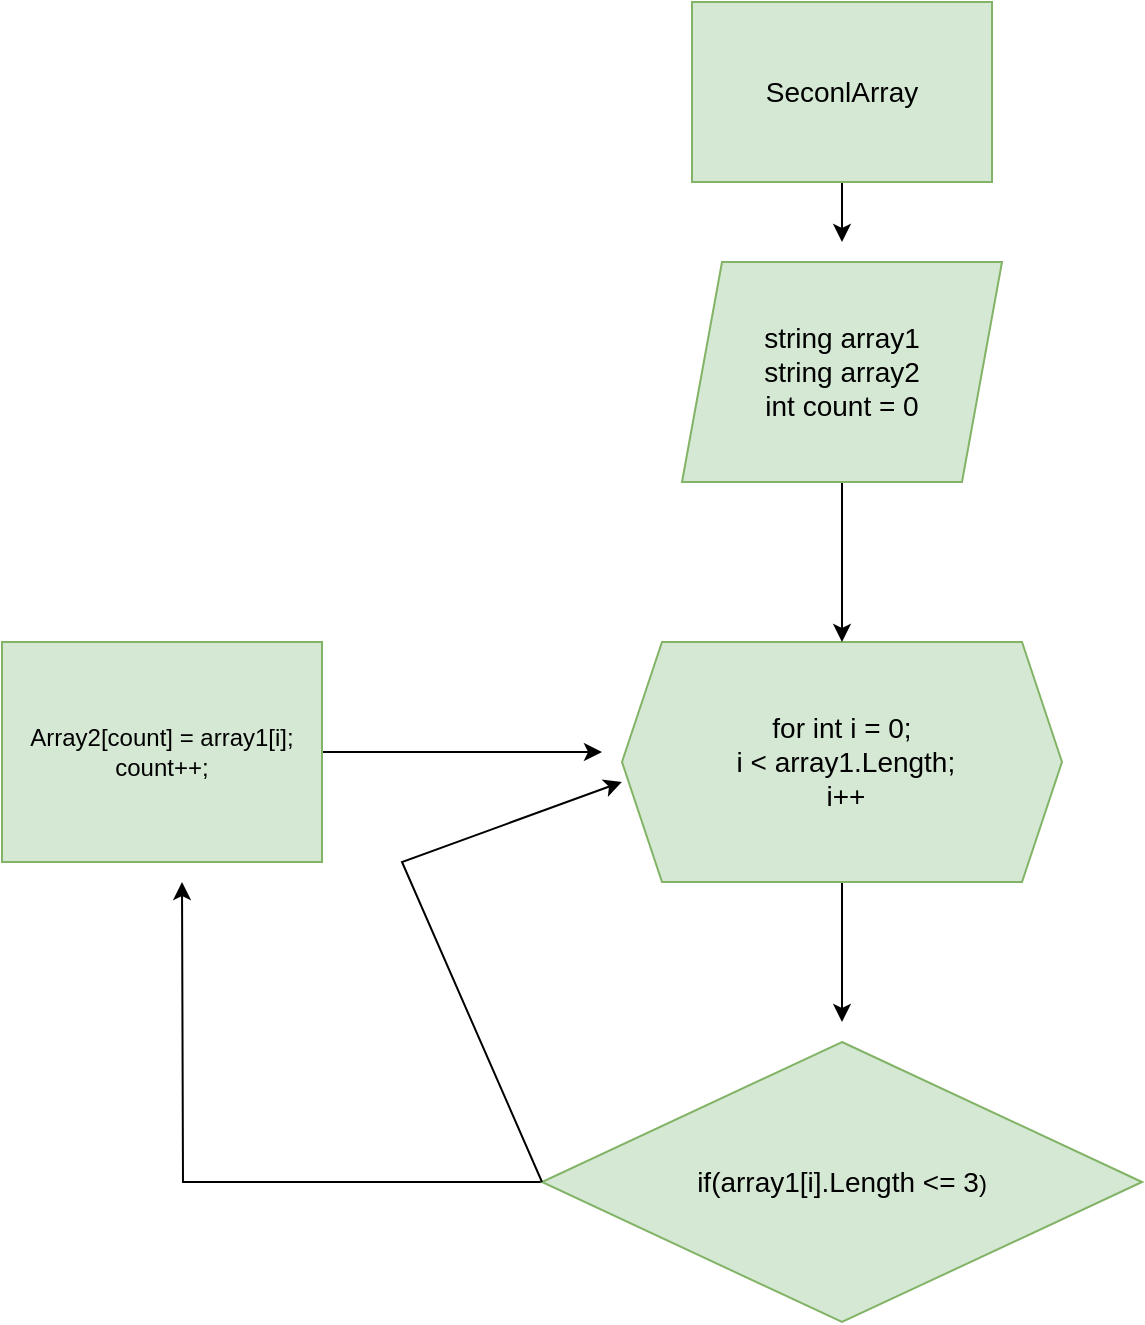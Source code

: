 <mxfile version="20.8.20" type="onedrive"><diagram id="C5RBs43oDa-KdzZeNtuy" name="Page-1"><mxGraphModel dx="2033" dy="667" grid="1" gridSize="10" guides="1" tooltips="1" connect="1" arrows="1" fold="1" page="1" pageScale="1" pageWidth="827" pageHeight="1169" math="0" shadow="0"><root><mxCell id="WIyWlLk6GJQsqaUBKTNV-0"/><mxCell id="WIyWlLk6GJQsqaUBKTNV-1" parent="WIyWlLk6GJQsqaUBKTNV-0"/><mxCell id="JKAHV1sQYNLXwNP2csLb-10" style="edgeStyle=orthogonalEdgeStyle;rounded=0;orthogonalLoop=1;jettySize=auto;html=1;fontSize=14;" parent="WIyWlLk6GJQsqaUBKTNV-1" source="JKAHV1sQYNLXwNP2csLb-0" edge="1"><mxGeometry relative="1" as="geometry"><mxPoint x="200" y="415" as="targetPoint"/></mxGeometry></mxCell><mxCell id="JKAHV1sQYNLXwNP2csLb-0" value="Array2[count] = array1[i];&lt;br&gt;count++;" style="rounded=0;whiteSpace=wrap;html=1;fillColor=#d5e8d4;strokeColor=#82b366;" parent="WIyWlLk6GJQsqaUBKTNV-1" vertex="1"><mxGeometry x="-100" y="360" width="160" height="110" as="geometry"/></mxCell><mxCell id="JKAHV1sQYNLXwNP2csLb-8" style="edgeStyle=orthogonalEdgeStyle;rounded=0;orthogonalLoop=1;jettySize=auto;html=1;fontSize=14;" parent="WIyWlLk6GJQsqaUBKTNV-1" source="JKAHV1sQYNLXwNP2csLb-2" edge="1"><mxGeometry relative="1" as="geometry"><mxPoint x="320" y="550" as="targetPoint"/></mxGeometry></mxCell><mxCell id="JKAHV1sQYNLXwNP2csLb-2" value="&lt;font style=&quot;font-size: 14px;&quot;&gt;for int i = 0;&lt;br&gt;&amp;nbsp;i &amp;lt; array1.Length;&lt;br&gt;&amp;nbsp;i++&lt;/font&gt;" style="shape=hexagon;perimeter=hexagonPerimeter2;whiteSpace=wrap;html=1;fixedSize=1;fillColor=#d5e8d4;strokeColor=#82b366;" parent="WIyWlLk6GJQsqaUBKTNV-1" vertex="1"><mxGeometry x="210" y="360" width="220" height="120" as="geometry"/></mxCell><mxCell id="JKAHV1sQYNLXwNP2csLb-12" style="edgeStyle=orthogonalEdgeStyle;rounded=0;orthogonalLoop=1;jettySize=auto;html=1;entryX=0.5;entryY=0;entryDx=0;entryDy=0;fontSize=14;" parent="WIyWlLk6GJQsqaUBKTNV-1" source="JKAHV1sQYNLXwNP2csLb-3" target="JKAHV1sQYNLXwNP2csLb-2" edge="1"><mxGeometry relative="1" as="geometry"/></mxCell><mxCell id="JKAHV1sQYNLXwNP2csLb-3" value="&lt;font style=&quot;font-size: 14px;&quot;&gt;string array1&lt;br&gt;string array2&lt;br&gt;int count = 0&lt;/font&gt;" style="shape=parallelogram;perimeter=parallelogramPerimeter;whiteSpace=wrap;html=1;fixedSize=1;fillColor=#d5e8d4;strokeColor=#82b366;" parent="WIyWlLk6GJQsqaUBKTNV-1" vertex="1"><mxGeometry x="240" y="170" width="160" height="110" as="geometry"/></mxCell><mxCell id="JKAHV1sQYNLXwNP2csLb-9" style="edgeStyle=orthogonalEdgeStyle;rounded=0;orthogonalLoop=1;jettySize=auto;html=1;fontSize=14;" parent="WIyWlLk6GJQsqaUBKTNV-1" source="JKAHV1sQYNLXwNP2csLb-4" edge="1"><mxGeometry relative="1" as="geometry"><mxPoint x="-10" y="480" as="targetPoint"/></mxGeometry></mxCell><mxCell id="JKAHV1sQYNLXwNP2csLb-4" value="&lt;font style=&quot;font-size: 14px;&quot;&gt;if(array1[i].Length &amp;lt;= 3&lt;/font&gt;)" style="rhombus;whiteSpace=wrap;html=1;fillColor=#d5e8d4;strokeColor=#82b366;" parent="WIyWlLk6GJQsqaUBKTNV-1" vertex="1"><mxGeometry x="170" y="560" width="300" height="140" as="geometry"/></mxCell><mxCell id="JKAHV1sQYNLXwNP2csLb-11" style="edgeStyle=orthogonalEdgeStyle;rounded=0;orthogonalLoop=1;jettySize=auto;html=1;fontSize=14;" parent="WIyWlLk6GJQsqaUBKTNV-1" source="JKAHV1sQYNLXwNP2csLb-7" edge="1"><mxGeometry relative="1" as="geometry"><mxPoint x="320" y="160" as="targetPoint"/></mxGeometry></mxCell><mxCell id="JKAHV1sQYNLXwNP2csLb-7" value="&lt;font style=&quot;font-size: 14px;&quot;&gt;SeconlArray&lt;/font&gt;" style="rounded=0;whiteSpace=wrap;html=1;fillColor=#d5e8d4;strokeColor=#82b366;" parent="WIyWlLk6GJQsqaUBKTNV-1" vertex="1"><mxGeometry x="245" y="40" width="150" height="90" as="geometry"/></mxCell><mxCell id="JKAHV1sQYNLXwNP2csLb-15" value="" style="endArrow=classic;html=1;rounded=0;fontSize=14;exitX=0;exitY=0.5;exitDx=0;exitDy=0;entryX=0;entryY=0.583;entryDx=0;entryDy=0;entryPerimeter=0;" parent="WIyWlLk6GJQsqaUBKTNV-1" source="JKAHV1sQYNLXwNP2csLb-4" target="JKAHV1sQYNLXwNP2csLb-2" edge="1"><mxGeometry width="50" height="50" relative="1" as="geometry"><mxPoint x="390" y="390" as="sourcePoint"/><mxPoint x="170" y="450" as="targetPoint"/><Array as="points"><mxPoint x="100" y="470"/></Array></mxGeometry></mxCell></root></mxGraphModel></diagram></mxfile>